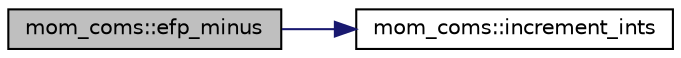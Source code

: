 digraph "mom_coms::efp_minus"
{
 // INTERACTIVE_SVG=YES
 // LATEX_PDF_SIZE
  edge [fontname="Helvetica",fontsize="10",labelfontname="Helvetica",labelfontsize="10"];
  node [fontname="Helvetica",fontsize="10",shape=record];
  rankdir="LR";
  Node1 [label="mom_coms::efp_minus",height=0.2,width=0.4,color="black", fillcolor="grey75", style="filled", fontcolor="black",tooltip="Subract one extended-fixed-point number from another."];
  Node1 -> Node2 [color="midnightblue",fontsize="10",style="solid",fontname="Helvetica"];
  Node2 [label="mom_coms::increment_ints",height=0.2,width=0.4,color="black", fillcolor="white", style="filled",URL="$namespacemom__coms.html#a8228dee8e8e72652d5a58f483f0dc661",tooltip="Increment an array of integers that constitutes an extended-fixed-point representation with a another..."];
}
